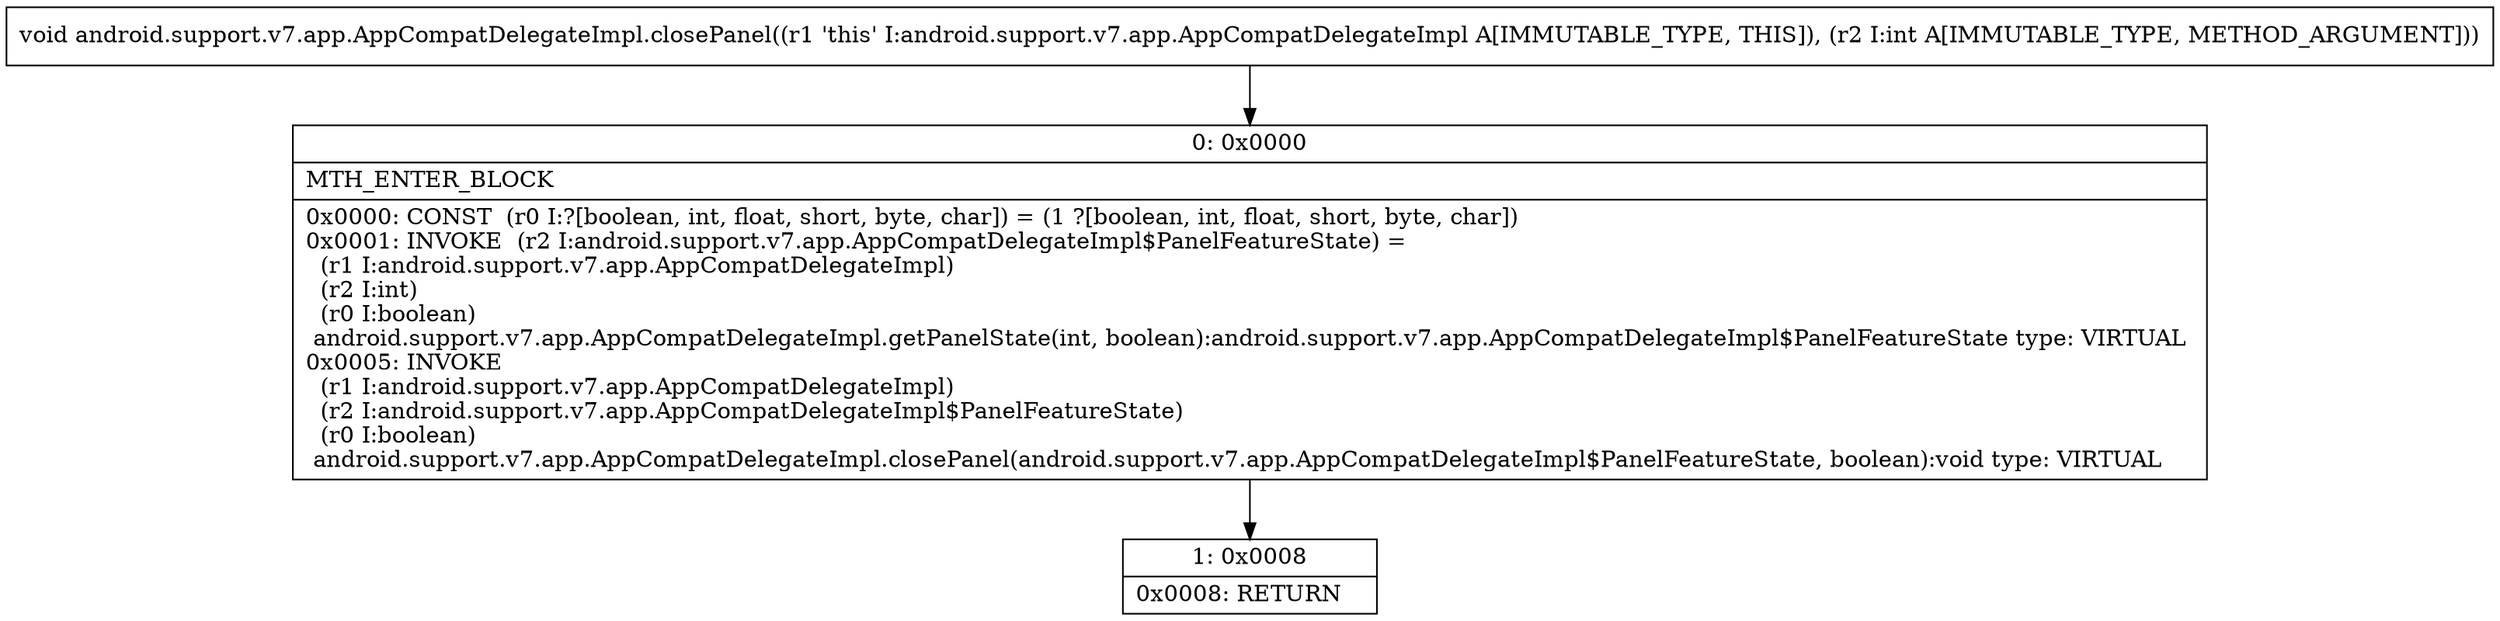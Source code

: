 digraph "CFG forandroid.support.v7.app.AppCompatDelegateImpl.closePanel(I)V" {
Node_0 [shape=record,label="{0\:\ 0x0000|MTH_ENTER_BLOCK\l|0x0000: CONST  (r0 I:?[boolean, int, float, short, byte, char]) = (1 ?[boolean, int, float, short, byte, char]) \l0x0001: INVOKE  (r2 I:android.support.v7.app.AppCompatDelegateImpl$PanelFeatureState) = \l  (r1 I:android.support.v7.app.AppCompatDelegateImpl)\l  (r2 I:int)\l  (r0 I:boolean)\l android.support.v7.app.AppCompatDelegateImpl.getPanelState(int, boolean):android.support.v7.app.AppCompatDelegateImpl$PanelFeatureState type: VIRTUAL \l0x0005: INVOKE  \l  (r1 I:android.support.v7.app.AppCompatDelegateImpl)\l  (r2 I:android.support.v7.app.AppCompatDelegateImpl$PanelFeatureState)\l  (r0 I:boolean)\l android.support.v7.app.AppCompatDelegateImpl.closePanel(android.support.v7.app.AppCompatDelegateImpl$PanelFeatureState, boolean):void type: VIRTUAL \l}"];
Node_1 [shape=record,label="{1\:\ 0x0008|0x0008: RETURN   \l}"];
MethodNode[shape=record,label="{void android.support.v7.app.AppCompatDelegateImpl.closePanel((r1 'this' I:android.support.v7.app.AppCompatDelegateImpl A[IMMUTABLE_TYPE, THIS]), (r2 I:int A[IMMUTABLE_TYPE, METHOD_ARGUMENT])) }"];
MethodNode -> Node_0;
Node_0 -> Node_1;
}

